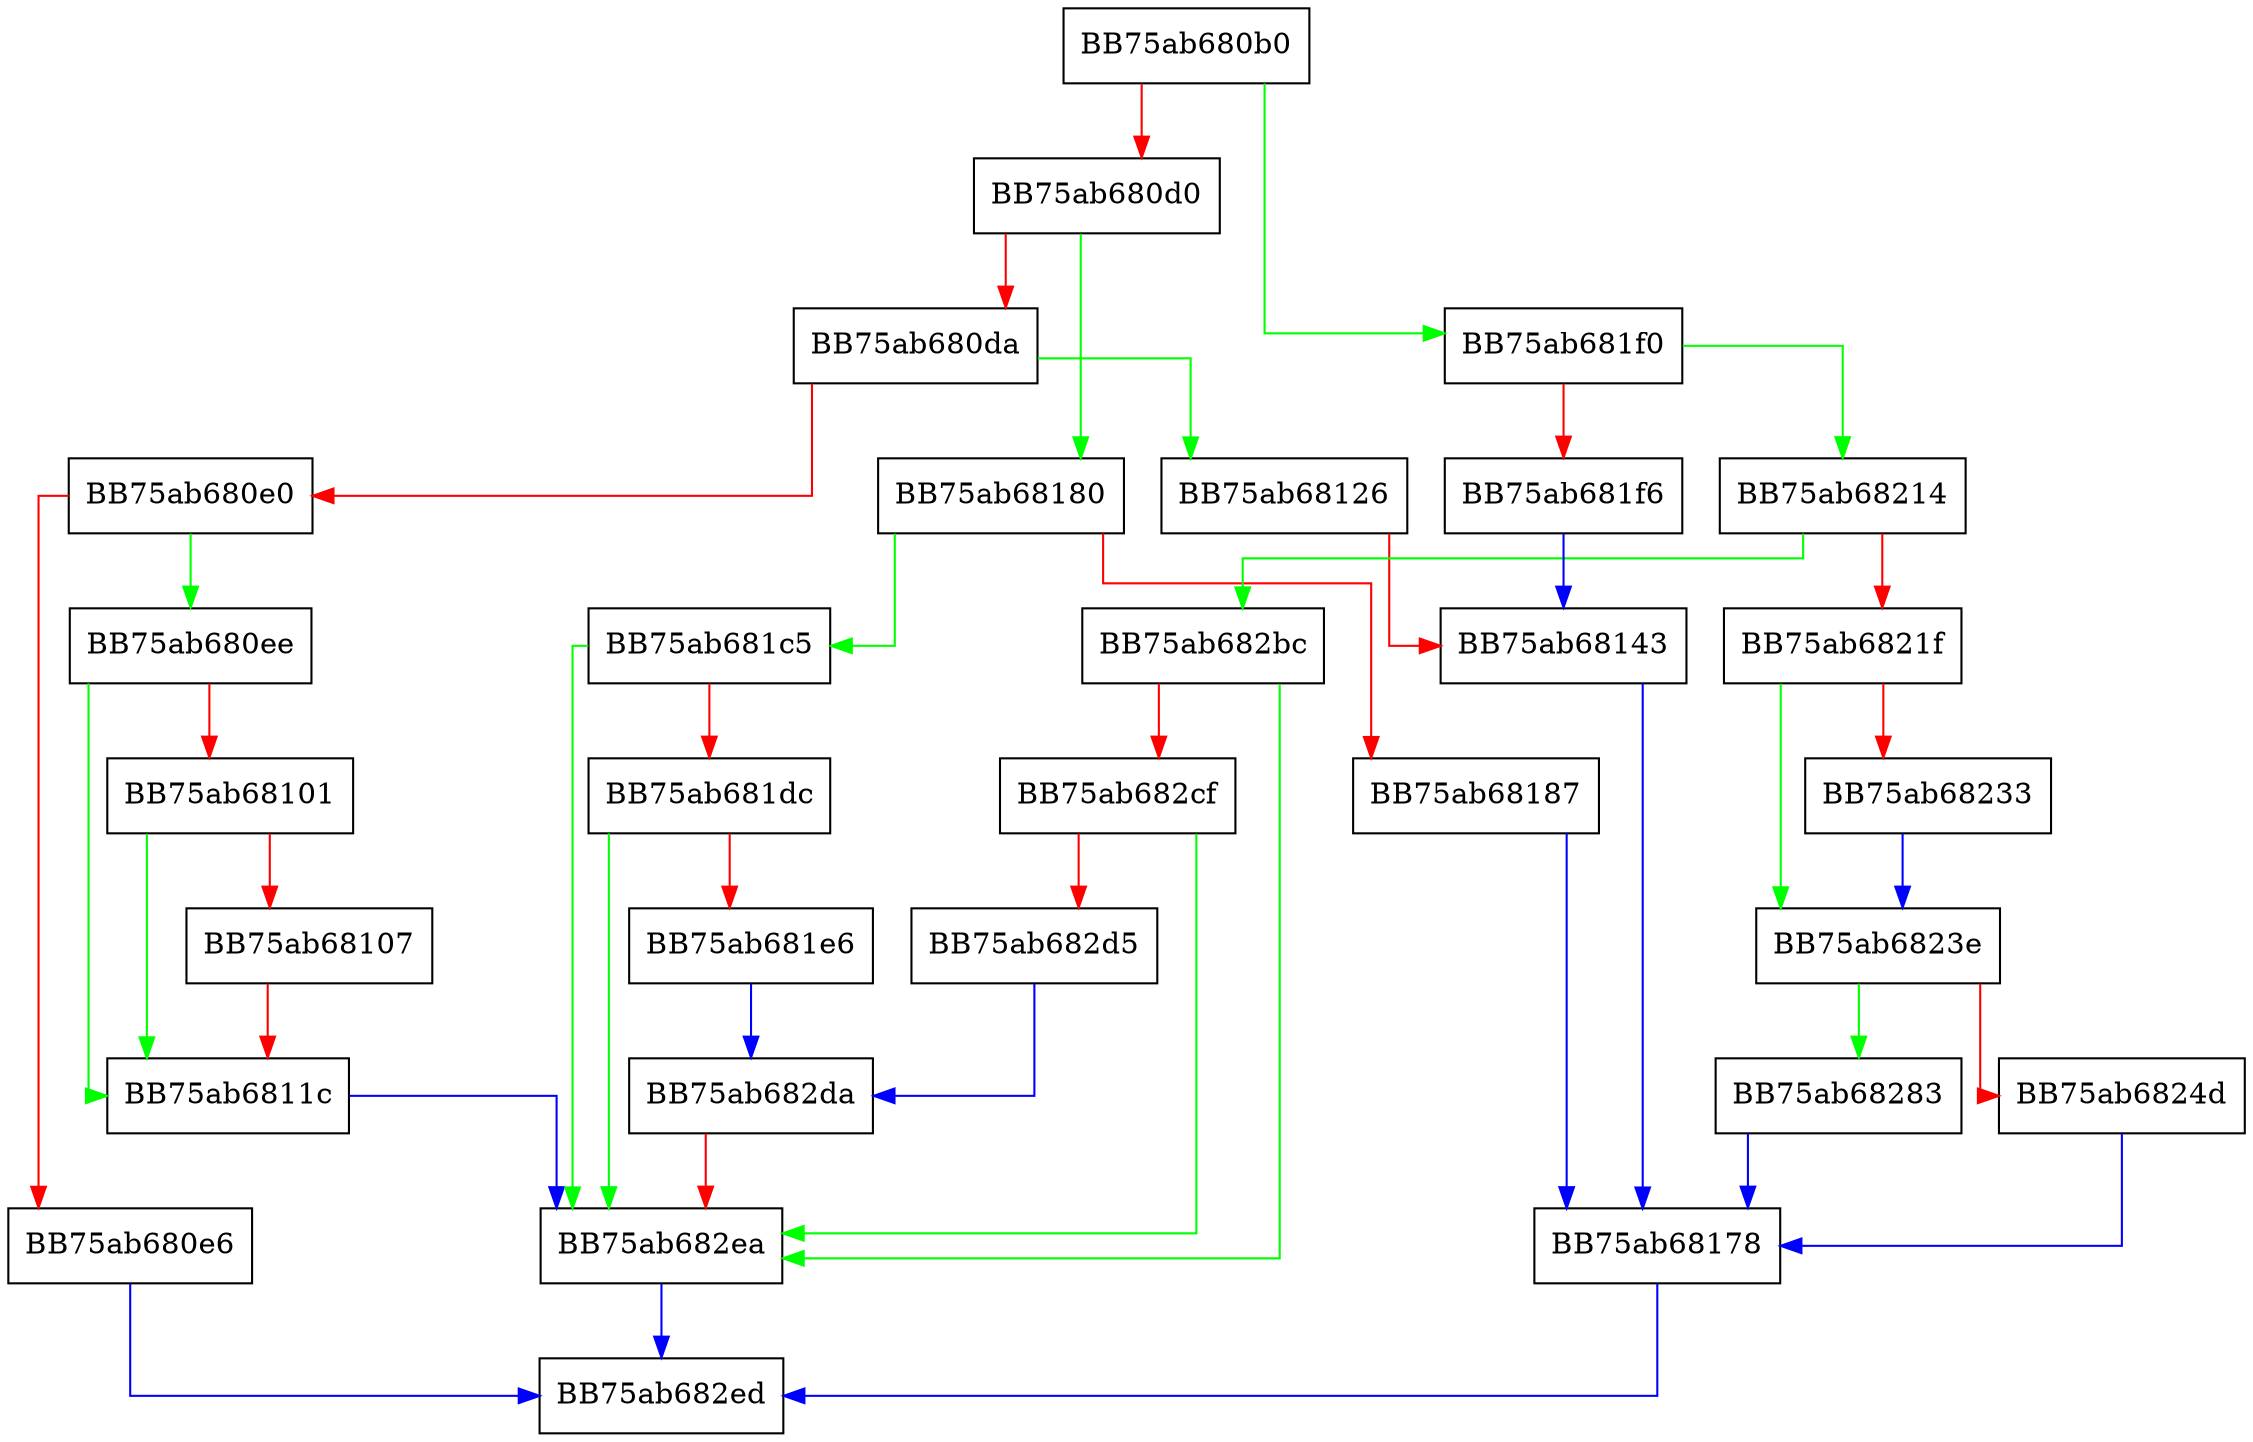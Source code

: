digraph GetQuery {
  node [shape="box"];
  graph [splines=ortho];
  BB75ab680b0 -> BB75ab681f0 [color="green"];
  BB75ab680b0 -> BB75ab680d0 [color="red"];
  BB75ab680d0 -> BB75ab68180 [color="green"];
  BB75ab680d0 -> BB75ab680da [color="red"];
  BB75ab680da -> BB75ab68126 [color="green"];
  BB75ab680da -> BB75ab680e0 [color="red"];
  BB75ab680e0 -> BB75ab680ee [color="green"];
  BB75ab680e0 -> BB75ab680e6 [color="red"];
  BB75ab680e6 -> BB75ab682ed [color="blue"];
  BB75ab680ee -> BB75ab6811c [color="green"];
  BB75ab680ee -> BB75ab68101 [color="red"];
  BB75ab68101 -> BB75ab6811c [color="green"];
  BB75ab68101 -> BB75ab68107 [color="red"];
  BB75ab68107 -> BB75ab6811c [color="red"];
  BB75ab6811c -> BB75ab682ea [color="blue"];
  BB75ab68126 -> BB75ab68143 [color="red"];
  BB75ab68143 -> BB75ab68178 [color="blue"];
  BB75ab68178 -> BB75ab682ed [color="blue"];
  BB75ab68180 -> BB75ab681c5 [color="green"];
  BB75ab68180 -> BB75ab68187 [color="red"];
  BB75ab68187 -> BB75ab68178 [color="blue"];
  BB75ab681c5 -> BB75ab682ea [color="green"];
  BB75ab681c5 -> BB75ab681dc [color="red"];
  BB75ab681dc -> BB75ab682ea [color="green"];
  BB75ab681dc -> BB75ab681e6 [color="red"];
  BB75ab681e6 -> BB75ab682da [color="blue"];
  BB75ab681f0 -> BB75ab68214 [color="green"];
  BB75ab681f0 -> BB75ab681f6 [color="red"];
  BB75ab681f6 -> BB75ab68143 [color="blue"];
  BB75ab68214 -> BB75ab682bc [color="green"];
  BB75ab68214 -> BB75ab6821f [color="red"];
  BB75ab6821f -> BB75ab6823e [color="green"];
  BB75ab6821f -> BB75ab68233 [color="red"];
  BB75ab68233 -> BB75ab6823e [color="blue"];
  BB75ab6823e -> BB75ab68283 [color="green"];
  BB75ab6823e -> BB75ab6824d [color="red"];
  BB75ab6824d -> BB75ab68178 [color="blue"];
  BB75ab68283 -> BB75ab68178 [color="blue"];
  BB75ab682bc -> BB75ab682ea [color="green"];
  BB75ab682bc -> BB75ab682cf [color="red"];
  BB75ab682cf -> BB75ab682ea [color="green"];
  BB75ab682cf -> BB75ab682d5 [color="red"];
  BB75ab682d5 -> BB75ab682da [color="blue"];
  BB75ab682da -> BB75ab682ea [color="red"];
  BB75ab682ea -> BB75ab682ed [color="blue"];
}
